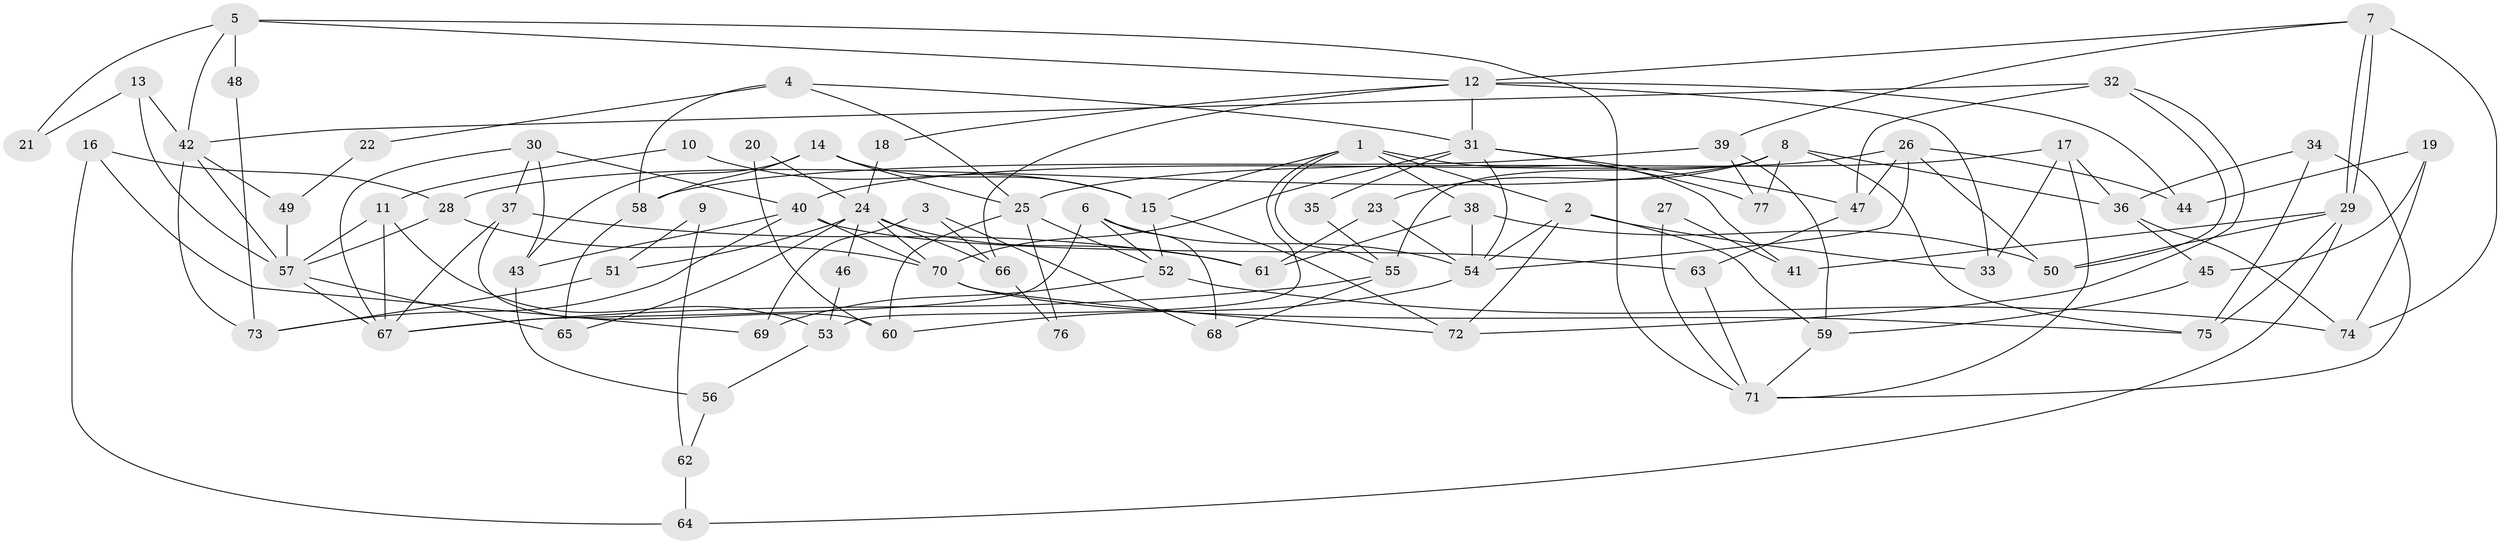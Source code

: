 // Generated by graph-tools (version 1.1) at 2025/11/02/27/25 16:11:24]
// undirected, 77 vertices, 154 edges
graph export_dot {
graph [start="1"]
  node [color=gray90,style=filled];
  1;
  2;
  3;
  4;
  5;
  6;
  7;
  8;
  9;
  10;
  11;
  12;
  13;
  14;
  15;
  16;
  17;
  18;
  19;
  20;
  21;
  22;
  23;
  24;
  25;
  26;
  27;
  28;
  29;
  30;
  31;
  32;
  33;
  34;
  35;
  36;
  37;
  38;
  39;
  40;
  41;
  42;
  43;
  44;
  45;
  46;
  47;
  48;
  49;
  50;
  51;
  52;
  53;
  54;
  55;
  56;
  57;
  58;
  59;
  60;
  61;
  62;
  63;
  64;
  65;
  66;
  67;
  68;
  69;
  70;
  71;
  72;
  73;
  74;
  75;
  76;
  77;
  1 -- 2;
  1 -- 55;
  1 -- 15;
  1 -- 38;
  1 -- 41;
  1 -- 53;
  2 -- 59;
  2 -- 72;
  2 -- 33;
  2 -- 54;
  3 -- 66;
  3 -- 68;
  3 -- 69;
  4 -- 58;
  4 -- 31;
  4 -- 22;
  4 -- 25;
  5 -- 42;
  5 -- 12;
  5 -- 21;
  5 -- 48;
  5 -- 71;
  6 -- 54;
  6 -- 67;
  6 -- 52;
  6 -- 68;
  7 -- 29;
  7 -- 29;
  7 -- 39;
  7 -- 12;
  7 -- 74;
  8 -- 36;
  8 -- 75;
  8 -- 23;
  8 -- 28;
  8 -- 55;
  8 -- 77;
  9 -- 62;
  9 -- 51;
  10 -- 11;
  10 -- 15;
  11 -- 67;
  11 -- 57;
  11 -- 53;
  12 -- 33;
  12 -- 18;
  12 -- 31;
  12 -- 44;
  12 -- 66;
  13 -- 57;
  13 -- 42;
  13 -- 21;
  14 -- 15;
  14 -- 25;
  14 -- 43;
  14 -- 58;
  15 -- 52;
  15 -- 72;
  16 -- 69;
  16 -- 28;
  16 -- 64;
  17 -- 25;
  17 -- 71;
  17 -- 33;
  17 -- 36;
  18 -- 24;
  19 -- 74;
  19 -- 44;
  19 -- 45;
  20 -- 24;
  20 -- 60;
  22 -- 49;
  23 -- 54;
  23 -- 61;
  24 -- 70;
  24 -- 61;
  24 -- 46;
  24 -- 51;
  24 -- 65;
  24 -- 66;
  25 -- 60;
  25 -- 52;
  25 -- 76;
  26 -- 54;
  26 -- 47;
  26 -- 40;
  26 -- 44;
  26 -- 50;
  27 -- 41;
  27 -- 71;
  28 -- 70;
  28 -- 57;
  29 -- 50;
  29 -- 41;
  29 -- 64;
  29 -- 75;
  30 -- 37;
  30 -- 40;
  30 -- 43;
  30 -- 67;
  31 -- 70;
  31 -- 35;
  31 -- 47;
  31 -- 54;
  31 -- 77;
  32 -- 50;
  32 -- 72;
  32 -- 42;
  32 -- 47;
  34 -- 71;
  34 -- 36;
  34 -- 75;
  35 -- 55;
  36 -- 74;
  36 -- 45;
  37 -- 67;
  37 -- 61;
  37 -- 60;
  38 -- 54;
  38 -- 50;
  38 -- 61;
  39 -- 59;
  39 -- 77;
  39 -- 58;
  40 -- 43;
  40 -- 63;
  40 -- 70;
  40 -- 73;
  42 -- 57;
  42 -- 49;
  42 -- 73;
  43 -- 56;
  45 -- 59;
  46 -- 53;
  47 -- 63;
  48 -- 73;
  49 -- 57;
  51 -- 73;
  52 -- 69;
  52 -- 74;
  53 -- 56;
  54 -- 60;
  55 -- 67;
  55 -- 68;
  56 -- 62;
  57 -- 65;
  57 -- 67;
  58 -- 65;
  59 -- 71;
  62 -- 64;
  63 -- 71;
  66 -- 76;
  70 -- 75;
  70 -- 72;
}
